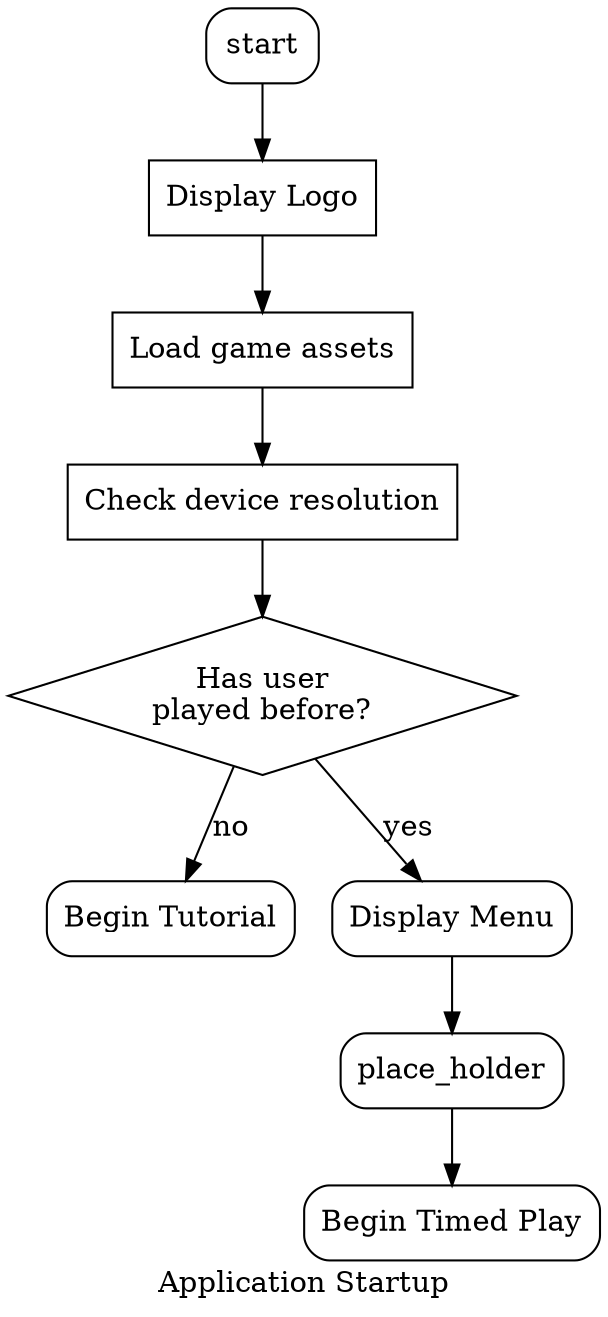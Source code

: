 digraph {
    label="Application Startup";

    node[shape="box", style="rounded"]
       start; begin_tutorial; display_menu; place_holder;
       begin_timed_play;
    node[shape=“box”, style=""]
       splash_screen; load_assets; device_resolution;
    node[shape="diamond", style=""]
       first_play;

    start -> splash_screen;
    splash_screen -> load_assets;
    load_assets -> device_resolution;
    device_resolution -> first_play;
    first_play -> display_menu[label="yes"];
    first_play -> begin_tutorial[label="no"];
    display_menu -> place_holder;
    place_holder -> begin_timed_play;

    splash_screen[label="Display Logo"]
    first_play[label="Has user\nplayed before?"]
    begin_tutorial[label="Begin Tutorial"]
    display_menu[label="Display Menu"]
    load_assets[label="Load game assets"]
    device_resolution[label="Check device resolution"]
    begin_timed_play[label="Begin Timed Play"]


}
